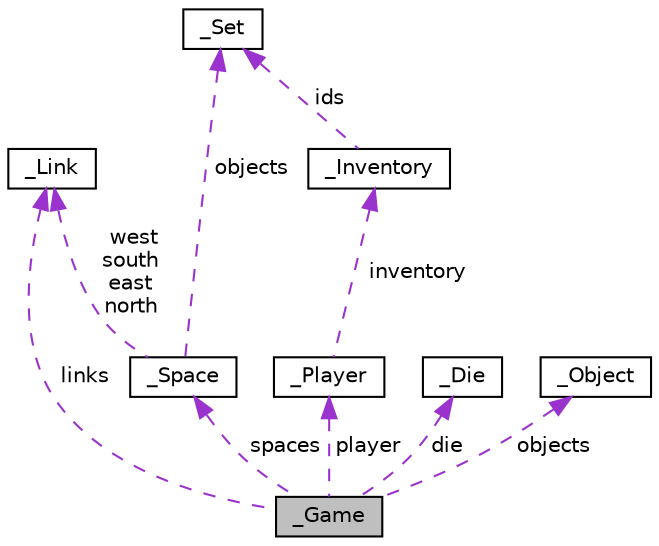 digraph "_Game"
{
 // LATEX_PDF_SIZE
  edge [fontname="Helvetica",fontsize="10",labelfontname="Helvetica",labelfontsize="10"];
  node [fontname="Helvetica",fontsize="10",shape=record];
  Node1 [label="_Game",height=0.2,width=0.4,color="black", fillcolor="grey75", style="filled", fontcolor="black",tooltip=" "];
  Node2 -> Node1 [dir="back",color="darkorchid3",fontsize="10",style="dashed",label=" links" ,fontname="Helvetica"];
  Node2 [label="_Link",height=0.2,width=0.4,color="black", fillcolor="white", style="filled",URL="$struct__Link.html",tooltip=" "];
  Node3 -> Node1 [dir="back",color="darkorchid3",fontsize="10",style="dashed",label=" die" ,fontname="Helvetica"];
  Node3 [label="_Die",height=0.2,width=0.4,color="black", fillcolor="white", style="filled",URL="$struct__Die.html",tooltip="Define el Manejo de Dados."];
  Node4 -> Node1 [dir="back",color="darkorchid3",fontsize="10",style="dashed",label=" spaces" ,fontname="Helvetica"];
  Node4 [label="_Space",height=0.2,width=0.4,color="black", fillcolor="white", style="filled",URL="$struct__Space.html",tooltip=" "];
  Node2 -> Node4 [dir="back",color="darkorchid3",fontsize="10",style="dashed",label=" west\nsouth\neast\nnorth" ,fontname="Helvetica"];
  Node5 -> Node4 [dir="back",color="darkorchid3",fontsize="10",style="dashed",label=" objects" ,fontname="Helvetica"];
  Node5 [label="_Set",height=0.2,width=0.4,color="black", fillcolor="white", style="filled",URL="$struct__Set.html",tooltip=" "];
  Node6 -> Node1 [dir="back",color="darkorchid3",fontsize="10",style="dashed",label=" objects" ,fontname="Helvetica"];
  Node6 [label="_Object",height=0.2,width=0.4,color="black", fillcolor="white", style="filled",URL="$struct__Object.html",tooltip=" "];
  Node7 -> Node1 [dir="back",color="darkorchid3",fontsize="10",style="dashed",label=" player" ,fontname="Helvetica"];
  Node7 [label="_Player",height=0.2,width=0.4,color="black", fillcolor="white", style="filled",URL="$struct__Player.html",tooltip=" "];
  Node8 -> Node7 [dir="back",color="darkorchid3",fontsize="10",style="dashed",label=" inventory" ,fontname="Helvetica"];
  Node8 [label="_Inventory",height=0.2,width=0.4,color="black", fillcolor="white", style="filled",URL="$struct__Inventory.html",tooltip="Define el inventario del jugador."];
  Node5 -> Node8 [dir="back",color="darkorchid3",fontsize="10",style="dashed",label=" ids" ,fontname="Helvetica"];
}
